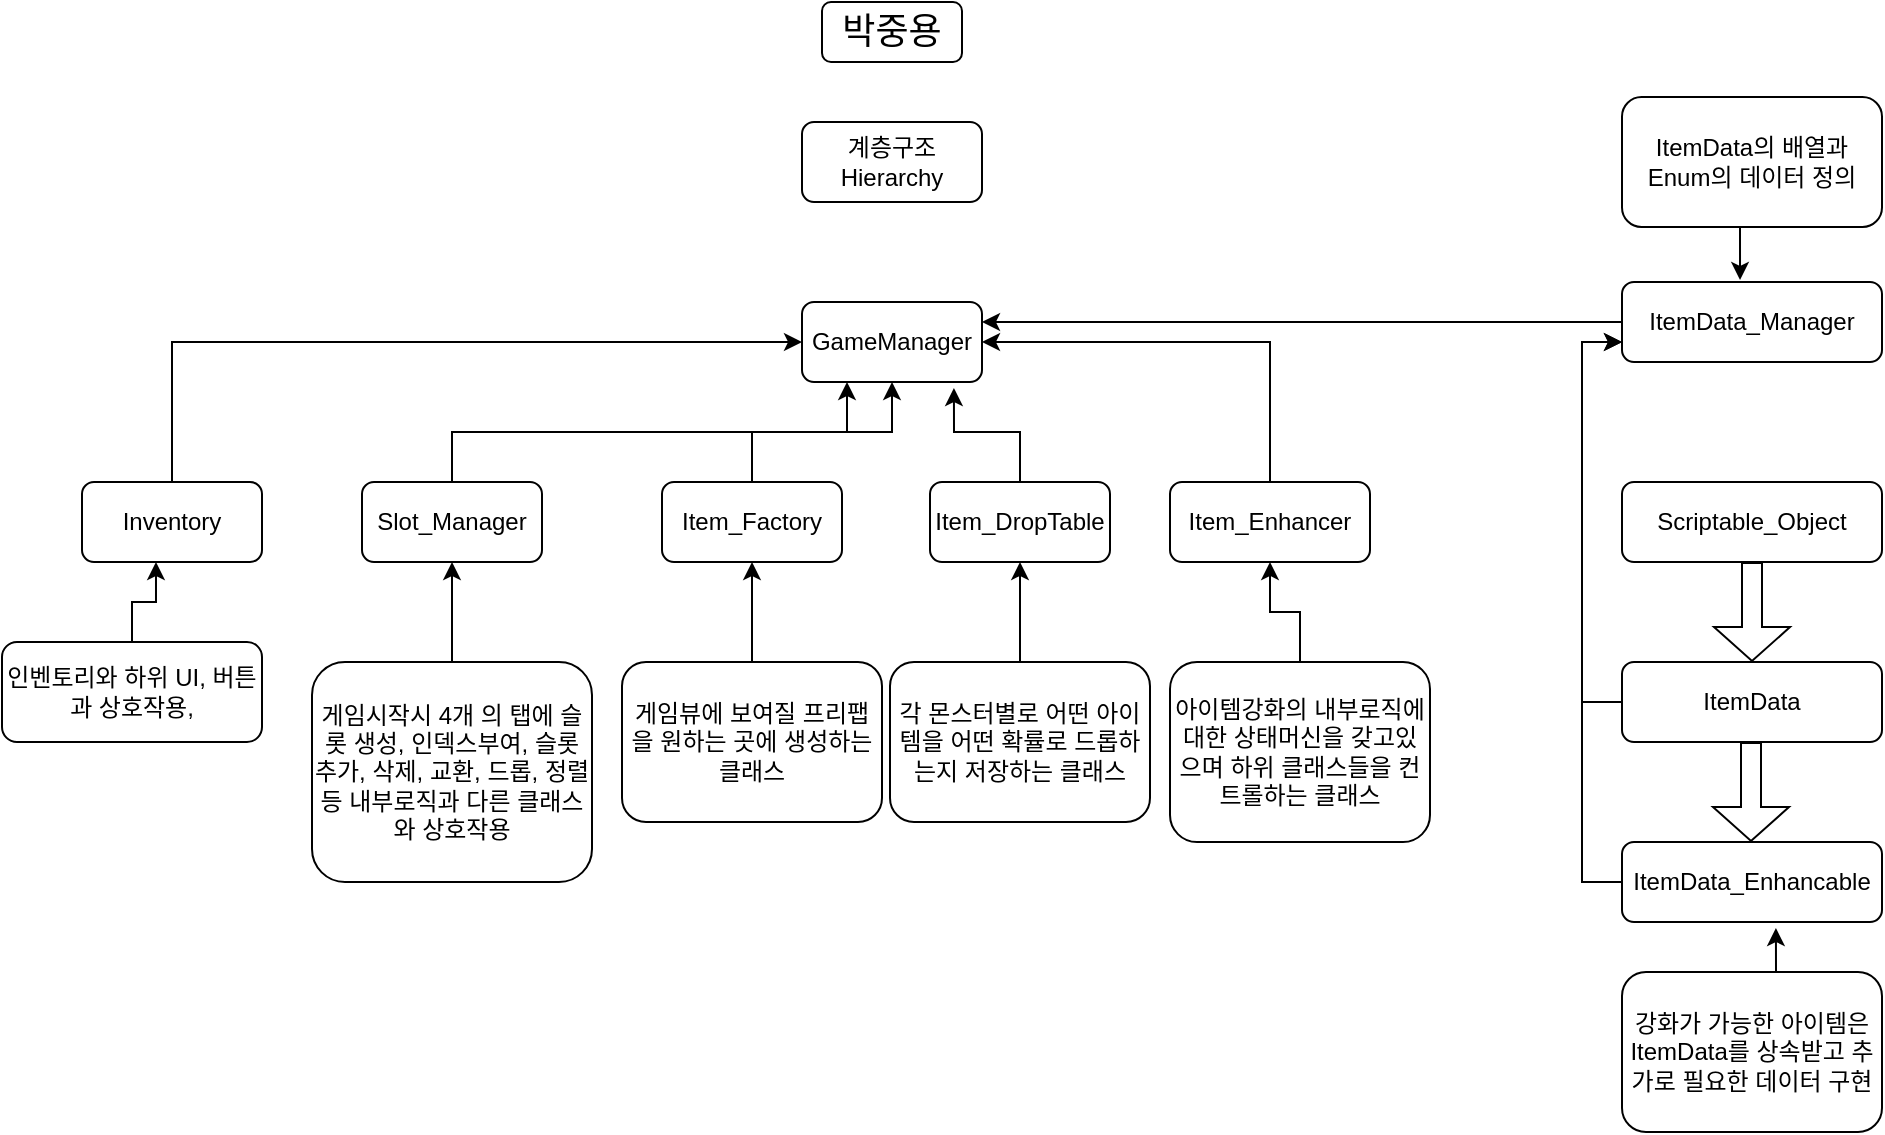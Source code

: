 <mxfile version="21.6.5" type="device">
  <diagram id="C5RBs43oDa-KdzZeNtuy" name="Page-1">
    <mxGraphModel dx="1925" dy="828" grid="1" gridSize="10" guides="1" tooltips="1" connect="1" arrows="1" fold="1" page="1" pageScale="1" pageWidth="827" pageHeight="1169" math="0" shadow="0">
      <root>
        <mxCell id="WIyWlLk6GJQsqaUBKTNV-0" />
        <mxCell id="WIyWlLk6GJQsqaUBKTNV-1" parent="WIyWlLk6GJQsqaUBKTNV-0" />
        <mxCell id="pC-8XUvFtVWs4L6YeP_i-0" value="&lt;font style=&quot;font-size: 18px;&quot;&gt;박중용&lt;/font&gt;" style="rounded=1;whiteSpace=wrap;html=1;" vertex="1" parent="WIyWlLk6GJQsqaUBKTNV-1">
          <mxGeometry x="240" y="20" width="70" height="30" as="geometry" />
        </mxCell>
        <mxCell id="pC-8XUvFtVWs4L6YeP_i-1" value="계층구조&lt;br&gt;Hierarchy" style="rounded=1;whiteSpace=wrap;html=1;" vertex="1" parent="WIyWlLk6GJQsqaUBKTNV-1">
          <mxGeometry x="230" y="80" width="90" height="40" as="geometry" />
        </mxCell>
        <mxCell id="pC-8XUvFtVWs4L6YeP_i-2" value="GameManager" style="rounded=1;whiteSpace=wrap;html=1;" vertex="1" parent="WIyWlLk6GJQsqaUBKTNV-1">
          <mxGeometry x="230" y="170" width="90" height="40" as="geometry" />
        </mxCell>
        <mxCell id="pC-8XUvFtVWs4L6YeP_i-14" style="edgeStyle=orthogonalEdgeStyle;rounded=0;orthogonalLoop=1;jettySize=auto;html=1;exitX=0.5;exitY=0;exitDx=0;exitDy=0;entryX=0;entryY=0.5;entryDx=0;entryDy=0;" edge="1" parent="WIyWlLk6GJQsqaUBKTNV-1" source="pC-8XUvFtVWs4L6YeP_i-3" target="pC-8XUvFtVWs4L6YeP_i-2">
          <mxGeometry relative="1" as="geometry" />
        </mxCell>
        <mxCell id="pC-8XUvFtVWs4L6YeP_i-3" value="Inventory" style="rounded=1;whiteSpace=wrap;html=1;" vertex="1" parent="WIyWlLk6GJQsqaUBKTNV-1">
          <mxGeometry x="-130" y="260" width="90" height="40" as="geometry" />
        </mxCell>
        <mxCell id="pC-8XUvFtVWs4L6YeP_i-13" style="edgeStyle=orthogonalEdgeStyle;rounded=0;orthogonalLoop=1;jettySize=auto;html=1;exitX=0.5;exitY=0;exitDx=0;exitDy=0;entryX=0.25;entryY=1;entryDx=0;entryDy=0;" edge="1" parent="WIyWlLk6GJQsqaUBKTNV-1" source="pC-8XUvFtVWs4L6YeP_i-4" target="pC-8XUvFtVWs4L6YeP_i-2">
          <mxGeometry relative="1" as="geometry" />
        </mxCell>
        <mxCell id="pC-8XUvFtVWs4L6YeP_i-4" value="Slot_Manager" style="rounded=1;whiteSpace=wrap;html=1;" vertex="1" parent="WIyWlLk6GJQsqaUBKTNV-1">
          <mxGeometry x="10" y="260" width="90" height="40" as="geometry" />
        </mxCell>
        <mxCell id="pC-8XUvFtVWs4L6YeP_i-12" style="edgeStyle=orthogonalEdgeStyle;rounded=0;orthogonalLoop=1;jettySize=auto;html=1;exitX=0.5;exitY=0;exitDx=0;exitDy=0;entryX=0.5;entryY=1;entryDx=0;entryDy=0;" edge="1" parent="WIyWlLk6GJQsqaUBKTNV-1" source="pC-8XUvFtVWs4L6YeP_i-5" target="pC-8XUvFtVWs4L6YeP_i-2">
          <mxGeometry relative="1" as="geometry" />
        </mxCell>
        <mxCell id="pC-8XUvFtVWs4L6YeP_i-5" value="Item_Factory" style="rounded=1;whiteSpace=wrap;html=1;" vertex="1" parent="WIyWlLk6GJQsqaUBKTNV-1">
          <mxGeometry x="160" y="260" width="90" height="40" as="geometry" />
        </mxCell>
        <mxCell id="pC-8XUvFtVWs4L6YeP_i-11" style="edgeStyle=orthogonalEdgeStyle;rounded=0;orthogonalLoop=1;jettySize=auto;html=1;exitX=0.5;exitY=0;exitDx=0;exitDy=0;entryX=0.844;entryY=1.075;entryDx=0;entryDy=0;entryPerimeter=0;" edge="1" parent="WIyWlLk6GJQsqaUBKTNV-1" source="pC-8XUvFtVWs4L6YeP_i-6" target="pC-8XUvFtVWs4L6YeP_i-2">
          <mxGeometry relative="1" as="geometry" />
        </mxCell>
        <mxCell id="pC-8XUvFtVWs4L6YeP_i-6" value="Item_DropTable" style="rounded=1;whiteSpace=wrap;html=1;" vertex="1" parent="WIyWlLk6GJQsqaUBKTNV-1">
          <mxGeometry x="294" y="260" width="90" height="40" as="geometry" />
        </mxCell>
        <mxCell id="pC-8XUvFtVWs4L6YeP_i-38" style="edgeStyle=orthogonalEdgeStyle;rounded=0;orthogonalLoop=1;jettySize=auto;html=1;exitX=0.5;exitY=0;exitDx=0;exitDy=0;entryX=1;entryY=0.5;entryDx=0;entryDy=0;" edge="1" parent="WIyWlLk6GJQsqaUBKTNV-1" source="pC-8XUvFtVWs4L6YeP_i-8" target="pC-8XUvFtVWs4L6YeP_i-2">
          <mxGeometry relative="1" as="geometry" />
        </mxCell>
        <mxCell id="pC-8XUvFtVWs4L6YeP_i-8" value="Item_Enhancer" style="rounded=1;whiteSpace=wrap;html=1;" vertex="1" parent="WIyWlLk6GJQsqaUBKTNV-1">
          <mxGeometry x="414" y="260" width="100" height="40" as="geometry" />
        </mxCell>
        <mxCell id="pC-8XUvFtVWs4L6YeP_i-15" style="edgeStyle=orthogonalEdgeStyle;rounded=0;orthogonalLoop=1;jettySize=auto;html=1;exitX=0;exitY=0.5;exitDx=0;exitDy=0;entryX=1;entryY=0.25;entryDx=0;entryDy=0;" edge="1" parent="WIyWlLk6GJQsqaUBKTNV-1" source="pC-8XUvFtVWs4L6YeP_i-9" target="pC-8XUvFtVWs4L6YeP_i-2">
          <mxGeometry relative="1" as="geometry" />
        </mxCell>
        <mxCell id="pC-8XUvFtVWs4L6YeP_i-9" value="ItemData_Manager" style="rounded=1;whiteSpace=wrap;html=1;" vertex="1" parent="WIyWlLk6GJQsqaUBKTNV-1">
          <mxGeometry x="640" y="160" width="130" height="40" as="geometry" />
        </mxCell>
        <mxCell id="pC-8XUvFtVWs4L6YeP_i-16" value="Scriptable_Object " style="rounded=1;whiteSpace=wrap;html=1;" vertex="1" parent="WIyWlLk6GJQsqaUBKTNV-1">
          <mxGeometry x="640" y="260" width="130" height="40" as="geometry" />
        </mxCell>
        <mxCell id="pC-8XUvFtVWs4L6YeP_i-26" style="edgeStyle=orthogonalEdgeStyle;rounded=0;orthogonalLoop=1;jettySize=auto;html=1;exitX=0;exitY=0.5;exitDx=0;exitDy=0;entryX=0;entryY=0.75;entryDx=0;entryDy=0;" edge="1" parent="WIyWlLk6GJQsqaUBKTNV-1" source="pC-8XUvFtVWs4L6YeP_i-17" target="pC-8XUvFtVWs4L6YeP_i-9">
          <mxGeometry relative="1" as="geometry" />
        </mxCell>
        <mxCell id="pC-8XUvFtVWs4L6YeP_i-17" value="ItemData_Enhancable" style="rounded=1;whiteSpace=wrap;html=1;" vertex="1" parent="WIyWlLk6GJQsqaUBKTNV-1">
          <mxGeometry x="640" y="440" width="130" height="40" as="geometry" />
        </mxCell>
        <mxCell id="pC-8XUvFtVWs4L6YeP_i-41" style="edgeStyle=orthogonalEdgeStyle;rounded=0;orthogonalLoop=1;jettySize=auto;html=1;exitX=0.5;exitY=0;exitDx=0;exitDy=0;entryX=0.592;entryY=1.075;entryDx=0;entryDy=0;entryPerimeter=0;" edge="1" parent="WIyWlLk6GJQsqaUBKTNV-1" source="pC-8XUvFtVWs4L6YeP_i-18" target="pC-8XUvFtVWs4L6YeP_i-17">
          <mxGeometry relative="1" as="geometry" />
        </mxCell>
        <mxCell id="pC-8XUvFtVWs4L6YeP_i-18" value="강화가 가능한 아이템은 ItemData를 상속받고 추가로 필요한 데이터 구현 " style="rounded=1;whiteSpace=wrap;html=1;" vertex="1" parent="WIyWlLk6GJQsqaUBKTNV-1">
          <mxGeometry x="640" y="505" width="130" height="80" as="geometry" />
        </mxCell>
        <mxCell id="pC-8XUvFtVWs4L6YeP_i-40" style="edgeStyle=orthogonalEdgeStyle;rounded=0;orthogonalLoop=1;jettySize=auto;html=1;exitX=0.5;exitY=1;exitDx=0;exitDy=0;entryX=0.454;entryY=-0.025;entryDx=0;entryDy=0;entryPerimeter=0;" edge="1" parent="WIyWlLk6GJQsqaUBKTNV-1" source="pC-8XUvFtVWs4L6YeP_i-19" target="pC-8XUvFtVWs4L6YeP_i-9">
          <mxGeometry relative="1" as="geometry" />
        </mxCell>
        <mxCell id="pC-8XUvFtVWs4L6YeP_i-19" value="ItemData의 배열과 Enum의 데이터 정의" style="rounded=1;whiteSpace=wrap;html=1;" vertex="1" parent="WIyWlLk6GJQsqaUBKTNV-1">
          <mxGeometry x="640" y="67.5" width="130" height="65" as="geometry" />
        </mxCell>
        <mxCell id="pC-8XUvFtVWs4L6YeP_i-27" style="edgeStyle=orthogonalEdgeStyle;rounded=0;orthogonalLoop=1;jettySize=auto;html=1;exitX=0;exitY=0.5;exitDx=0;exitDy=0;entryX=0;entryY=0.75;entryDx=0;entryDy=0;" edge="1" parent="WIyWlLk6GJQsqaUBKTNV-1" source="pC-8XUvFtVWs4L6YeP_i-20" target="pC-8XUvFtVWs4L6YeP_i-9">
          <mxGeometry relative="1" as="geometry" />
        </mxCell>
        <mxCell id="pC-8XUvFtVWs4L6YeP_i-20" value="ItemData" style="rounded=1;whiteSpace=wrap;html=1;" vertex="1" parent="WIyWlLk6GJQsqaUBKTNV-1">
          <mxGeometry x="640" y="350" width="130" height="40" as="geometry" />
        </mxCell>
        <mxCell id="pC-8XUvFtVWs4L6YeP_i-24" value="" style="shape=flexArrow;endArrow=classic;html=1;rounded=0;endWidth=27;endSize=5.32;entryX=0.5;entryY=0;entryDx=0;entryDy=0;exitX=0.5;exitY=1;exitDx=0;exitDy=0;" edge="1" parent="WIyWlLk6GJQsqaUBKTNV-1" source="pC-8XUvFtVWs4L6YeP_i-16" target="pC-8XUvFtVWs4L6YeP_i-20">
          <mxGeometry width="50" height="50" relative="1" as="geometry">
            <mxPoint x="470" y="450" as="sourcePoint" />
            <mxPoint x="520" y="400" as="targetPoint" />
          </mxGeometry>
        </mxCell>
        <mxCell id="pC-8XUvFtVWs4L6YeP_i-25" value="" style="shape=flexArrow;endArrow=classic;html=1;rounded=0;endWidth=27;endSize=5.32;entryX=0.5;entryY=0;entryDx=0;entryDy=0;exitX=0.5;exitY=1;exitDx=0;exitDy=0;" edge="1" parent="WIyWlLk6GJQsqaUBKTNV-1">
          <mxGeometry width="50" height="50" relative="1" as="geometry">
            <mxPoint x="704.5" y="390" as="sourcePoint" />
            <mxPoint x="704.5" y="440" as="targetPoint" />
          </mxGeometry>
        </mxCell>
        <mxCell id="pC-8XUvFtVWs4L6YeP_i-39" style="edgeStyle=orthogonalEdgeStyle;rounded=0;orthogonalLoop=1;jettySize=auto;html=1;exitX=0.5;exitY=0;exitDx=0;exitDy=0;entryX=0.5;entryY=1;entryDx=0;entryDy=0;" edge="1" parent="WIyWlLk6GJQsqaUBKTNV-1" source="pC-8XUvFtVWs4L6YeP_i-28" target="pC-8XUvFtVWs4L6YeP_i-8">
          <mxGeometry relative="1" as="geometry" />
        </mxCell>
        <mxCell id="pC-8XUvFtVWs4L6YeP_i-28" value="아이템강화의 내부로직에 대한 상태머신을 갖고있으며 하위 클래스들을 컨트롤하는 클래스" style="rounded=1;whiteSpace=wrap;html=1;" vertex="1" parent="WIyWlLk6GJQsqaUBKTNV-1">
          <mxGeometry x="414" y="350" width="130" height="90" as="geometry" />
        </mxCell>
        <mxCell id="pC-8XUvFtVWs4L6YeP_i-37" style="edgeStyle=orthogonalEdgeStyle;rounded=0;orthogonalLoop=1;jettySize=auto;html=1;exitX=0.5;exitY=0;exitDx=0;exitDy=0;entryX=0.5;entryY=1;entryDx=0;entryDy=0;" edge="1" parent="WIyWlLk6GJQsqaUBKTNV-1" source="pC-8XUvFtVWs4L6YeP_i-29" target="pC-8XUvFtVWs4L6YeP_i-6">
          <mxGeometry relative="1" as="geometry" />
        </mxCell>
        <mxCell id="pC-8XUvFtVWs4L6YeP_i-29" value="각 몬스터별로 어떤 아이템을 어떤 확률로 드롭하는지 저장하는 클래스" style="rounded=1;whiteSpace=wrap;html=1;" vertex="1" parent="WIyWlLk6GJQsqaUBKTNV-1">
          <mxGeometry x="274" y="350" width="130" height="80" as="geometry" />
        </mxCell>
        <mxCell id="pC-8XUvFtVWs4L6YeP_i-36" style="edgeStyle=orthogonalEdgeStyle;rounded=0;orthogonalLoop=1;jettySize=auto;html=1;exitX=0.5;exitY=0;exitDx=0;exitDy=0;entryX=0.5;entryY=1;entryDx=0;entryDy=0;" edge="1" parent="WIyWlLk6GJQsqaUBKTNV-1" source="pC-8XUvFtVWs4L6YeP_i-30" target="pC-8XUvFtVWs4L6YeP_i-5">
          <mxGeometry relative="1" as="geometry" />
        </mxCell>
        <mxCell id="pC-8XUvFtVWs4L6YeP_i-30" value="게임뷰에 보여질 프리팹을 원하는 곳에 생성하는 클래스" style="rounded=1;whiteSpace=wrap;html=1;" vertex="1" parent="WIyWlLk6GJQsqaUBKTNV-1">
          <mxGeometry x="140" y="350" width="130" height="80" as="geometry" />
        </mxCell>
        <mxCell id="pC-8XUvFtVWs4L6YeP_i-34" style="edgeStyle=orthogonalEdgeStyle;rounded=0;orthogonalLoop=1;jettySize=auto;html=1;exitX=0.5;exitY=0;exitDx=0;exitDy=0;entryX=0.5;entryY=1;entryDx=0;entryDy=0;" edge="1" parent="WIyWlLk6GJQsqaUBKTNV-1" source="pC-8XUvFtVWs4L6YeP_i-31" target="pC-8XUvFtVWs4L6YeP_i-4">
          <mxGeometry relative="1" as="geometry" />
        </mxCell>
        <mxCell id="pC-8XUvFtVWs4L6YeP_i-31" value="게임시작시 4개 의 탭에 슬롯 생성, 인덱스부여, 슬롯 추가, 삭제, 교환, 드롭, 정렬 등 내부로직과 다른 클래스와 상호작용" style="rounded=1;whiteSpace=wrap;html=1;" vertex="1" parent="WIyWlLk6GJQsqaUBKTNV-1">
          <mxGeometry x="-15" y="350" width="140" height="110" as="geometry" />
        </mxCell>
        <mxCell id="pC-8XUvFtVWs4L6YeP_i-35" style="edgeStyle=orthogonalEdgeStyle;rounded=0;orthogonalLoop=1;jettySize=auto;html=1;exitX=0.5;exitY=0;exitDx=0;exitDy=0;entryX=0.411;entryY=1;entryDx=0;entryDy=0;entryPerimeter=0;" edge="1" parent="WIyWlLk6GJQsqaUBKTNV-1" source="pC-8XUvFtVWs4L6YeP_i-32" target="pC-8XUvFtVWs4L6YeP_i-3">
          <mxGeometry relative="1" as="geometry" />
        </mxCell>
        <mxCell id="pC-8XUvFtVWs4L6YeP_i-32" value="인벤토리와 하위 UI, 버튼과 상호작용," style="rounded=1;whiteSpace=wrap;html=1;" vertex="1" parent="WIyWlLk6GJQsqaUBKTNV-1">
          <mxGeometry x="-170" y="340" width="130" height="50" as="geometry" />
        </mxCell>
      </root>
    </mxGraphModel>
  </diagram>
</mxfile>
